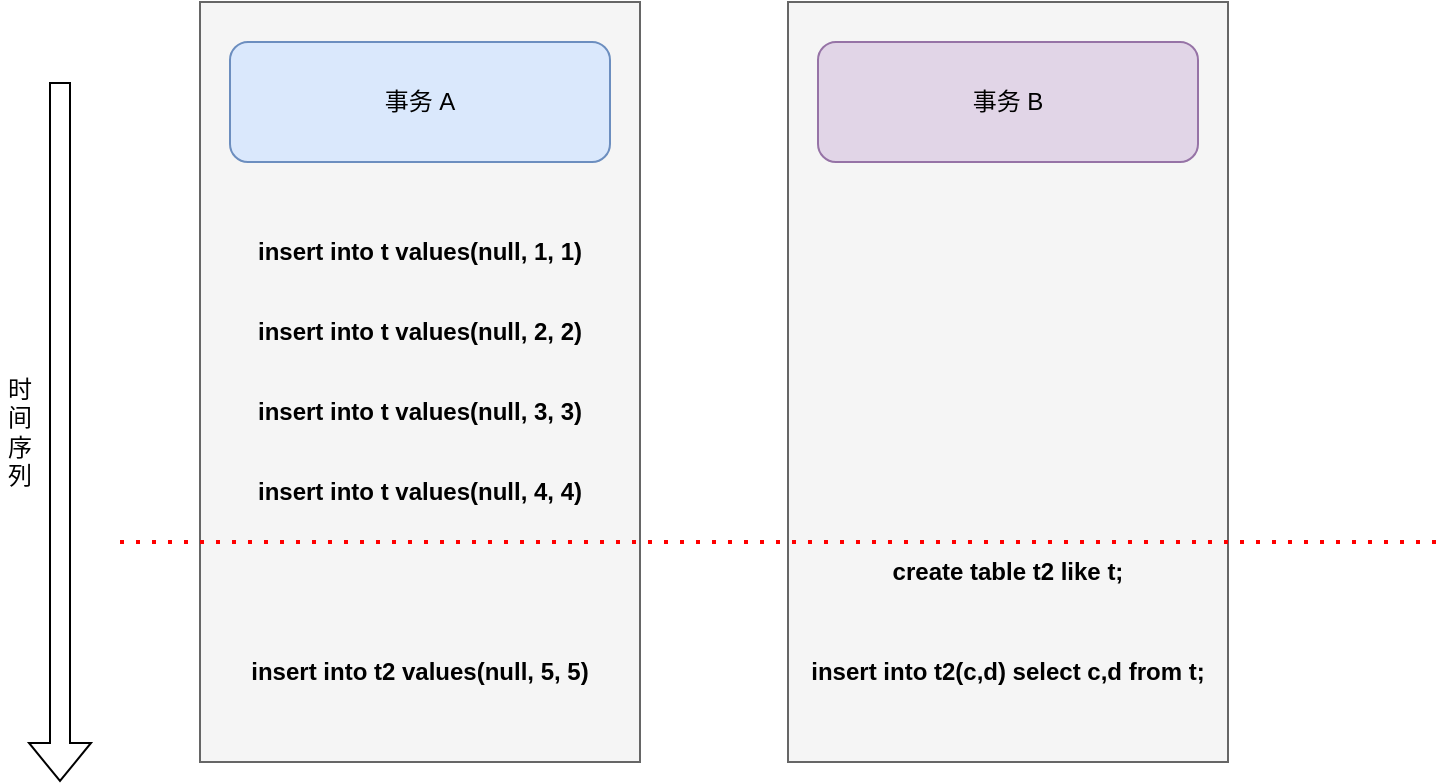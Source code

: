 <mxfile version="24.1.0" type="github">
  <diagram name="第 1 页" id="9XwTSaldfWvLcYyXnSAD">
    <mxGraphModel dx="1562" dy="845" grid="1" gridSize="10" guides="1" tooltips="1" connect="1" arrows="1" fold="1" page="1" pageScale="1" pageWidth="827" pageHeight="1169" math="0" shadow="0">
      <root>
        <mxCell id="0" />
        <mxCell id="1" parent="0" />
        <mxCell id="31IPPnsHwMOyQvvF-uUq-6" value="" style="rounded=0;whiteSpace=wrap;html=1;fillColor=#f5f5f5;fontColor=#333333;strokeColor=#666666;" vertex="1" parent="1">
          <mxGeometry x="394" y="20" width="220" height="380" as="geometry" />
        </mxCell>
        <mxCell id="31IPPnsHwMOyQvvF-uUq-5" value="事务 B" style="rounded=1;whiteSpace=wrap;html=1;fillColor=#e1d5e7;strokeColor=#9673a6;" vertex="1" parent="1">
          <mxGeometry x="409" y="40" width="190" height="60" as="geometry" />
        </mxCell>
        <mxCell id="31IPPnsHwMOyQvvF-uUq-7" value="" style="rounded=0;whiteSpace=wrap;html=1;fillColor=#f5f5f5;fontColor=#333333;strokeColor=#666666;" vertex="1" parent="1">
          <mxGeometry x="100" y="20" width="220" height="380" as="geometry" />
        </mxCell>
        <mxCell id="31IPPnsHwMOyQvvF-uUq-8" value="事务 A" style="rounded=1;whiteSpace=wrap;html=1;fillColor=#dae8fc;strokeColor=#6c8ebf;" vertex="1" parent="1">
          <mxGeometry x="115" y="40" width="190" height="60" as="geometry" />
        </mxCell>
        <mxCell id="31IPPnsHwMOyQvvF-uUq-9" value="insert into t values(null, 1, 1)" style="text;html=1;align=center;verticalAlign=middle;whiteSpace=wrap;rounded=0;fontStyle=1" vertex="1" parent="1">
          <mxGeometry x="100" y="130" width="220" height="30" as="geometry" />
        </mxCell>
        <mxCell id="31IPPnsHwMOyQvvF-uUq-10" value="" style="shape=flexArrow;endArrow=classic;html=1;rounded=0;" edge="1" parent="1">
          <mxGeometry width="50" height="50" relative="1" as="geometry">
            <mxPoint x="30" y="60" as="sourcePoint" />
            <mxPoint x="30" y="410" as="targetPoint" />
          </mxGeometry>
        </mxCell>
        <mxCell id="31IPPnsHwMOyQvvF-uUq-11" value="insert into t values(null, 2, 2)" style="text;html=1;align=center;verticalAlign=middle;whiteSpace=wrap;rounded=0;fontStyle=1" vertex="1" parent="1">
          <mxGeometry x="100" y="170" width="220" height="30" as="geometry" />
        </mxCell>
        <mxCell id="31IPPnsHwMOyQvvF-uUq-12" value="insert into t values(null, 3, 3)" style="text;html=1;align=center;verticalAlign=middle;whiteSpace=wrap;rounded=0;fontStyle=1" vertex="1" parent="1">
          <mxGeometry x="100" y="210" width="220" height="30" as="geometry" />
        </mxCell>
        <mxCell id="31IPPnsHwMOyQvvF-uUq-13" value="insert into t values(null, 4, 4)" style="text;html=1;align=center;verticalAlign=middle;whiteSpace=wrap;rounded=0;fontStyle=1" vertex="1" parent="1">
          <mxGeometry x="100" y="250" width="220" height="30" as="geometry" />
        </mxCell>
        <mxCell id="31IPPnsHwMOyQvvF-uUq-14" value="insert into t2 values(null, 5, 5)" style="text;html=1;align=center;verticalAlign=middle;whiteSpace=wrap;rounded=0;fontStyle=1" vertex="1" parent="1">
          <mxGeometry x="100" y="340" width="220" height="30" as="geometry" />
        </mxCell>
        <mxCell id="31IPPnsHwMOyQvvF-uUq-15" value="create table t2 like t;" style="text;html=1;align=center;verticalAlign=middle;whiteSpace=wrap;rounded=0;fontStyle=1" vertex="1" parent="1">
          <mxGeometry x="394" y="290" width="220" height="30" as="geometry" />
        </mxCell>
        <mxCell id="31IPPnsHwMOyQvvF-uUq-16" value="insert into t2(c,d) select c,d from t;" style="text;html=1;align=center;verticalAlign=middle;whiteSpace=wrap;rounded=0;fontStyle=1" vertex="1" parent="1">
          <mxGeometry x="394" y="340" width="220" height="30" as="geometry" />
        </mxCell>
        <mxCell id="31IPPnsHwMOyQvvF-uUq-17" value="" style="endArrow=none;dashed=1;html=1;dashPattern=1 3;strokeWidth=2;rounded=0;strokeColor=#FF0000;" edge="1" parent="1">
          <mxGeometry width="50" height="50" relative="1" as="geometry">
            <mxPoint x="60" y="290" as="sourcePoint" />
            <mxPoint x="720" y="290" as="targetPoint" />
          </mxGeometry>
        </mxCell>
        <mxCell id="31IPPnsHwMOyQvvF-uUq-19" value="时间序列" style="text;html=1;align=center;verticalAlign=middle;whiteSpace=wrap;rounded=0;" vertex="1" parent="1">
          <mxGeometry y="85" width="20" height="300" as="geometry" />
        </mxCell>
      </root>
    </mxGraphModel>
  </diagram>
</mxfile>
